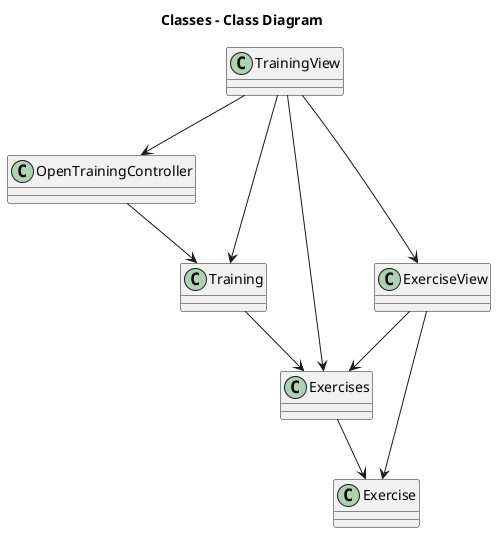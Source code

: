 @startuml

title Classes - Class Diagram

class TrainingView
class OpenTrainingController
class ExerciseView
class Training
class Exercises

TrainingView --> OpenTrainingController
TrainingView --> Training
TrainingView --> ExerciseView
TrainingView --> Exercises
Exercises --> Exercise
OpenTrainingController --> Training
Training --> Exercises
ExerciseView --> Exercises
ExerciseView --> Exercise

@enduml